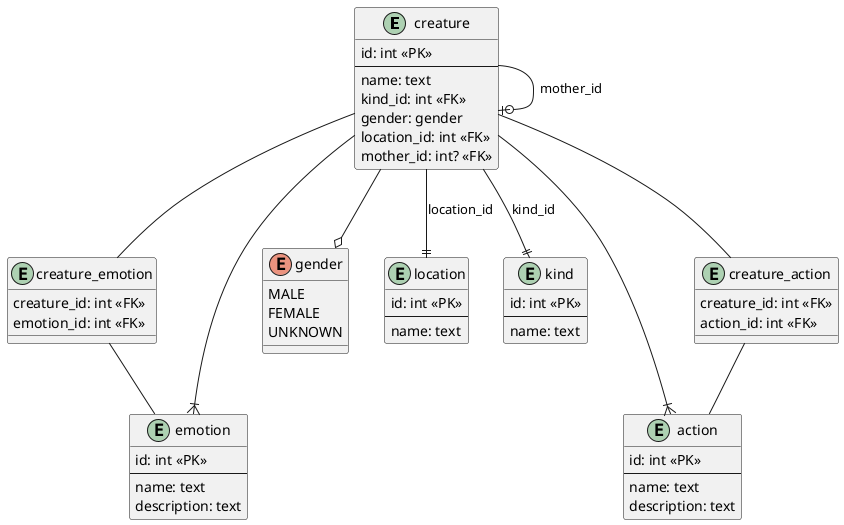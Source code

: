 @startuml Lab 1 Entity-Relation Diagram

entity creature {
    id: int <<PK>>
    --
    name: text
    kind_id: int <<FK>>
    gender: gender
    location_id: int <<FK>>
    mother_id: int? <<FK>>
}

entity emotion {
    id: int <<PK>>
    --
    name: text
    description: text
}

entity action {
    id: int <<PK>>
    --
    name: text
    description: text
}

enum gender {
    MALE
    FEMALE
    UNKNOWN
}

entity location {
    id: int <<PK>>
    --
    name: text
}

entity kind {
    id: int <<PK>>
    --
    name: text
}

entity creature_emotion {
    creature_id: int <<FK>>
    emotion_id: int <<FK>>
}

entity creature_action {
    creature_id: int <<FK>>
    action_id: int <<FK>>
}

creature --||kind : kind_id
creature --||location : location_id
creature --o| creature : mother_id

creature --|{ emotion
creature -- creature_emotion
creature_emotion -- emotion

creature --|{ action
creature -- creature_action
creature_action -- action

creature --o gender

@enduml